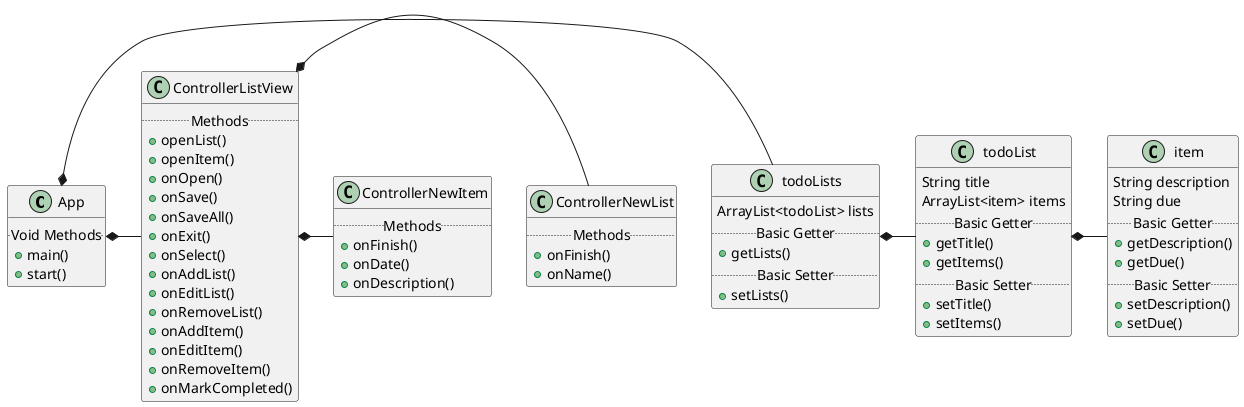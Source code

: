 @startuml

class App {
..Void Methods..
+ main()
+ start()
}

class todoLists {
ArrayList<todoList> lists
..Basic Getter..
+ getLists()
..Basic Setter..
+ setLists()
}

class todoList {
String title
ArrayList<item> items
..Basic Getter..
+ getTitle()
+ getItems()
..Basic Setter..
+ setTitle()
+ setItems()
}

class item {
String description
String due
..Basic Getter..
+ getDescription()
+ getDue()
..Basic Setter..
+ setDescription()
+ setDue()
}

class ControllerListView {
..Methods..
+ openList()
+ openItem()
+ onOpen()
+ onSave()
+ onSaveAll()
+ onExit()
+ onSelect()
+ onAddList()
+ onEditList()
+ onRemoveList()
+ onAddItem()
+ onEditItem()
+ onRemoveItem()
+ onMarkCompleted()
}

class ControllerNewList {
..Methods..
+ onFinish()
+ onName()
}

class ControllerNewItem {
..Methods..
+ onFinish()
+ onDate()
+ onDescription()
}

App *- todoLists
todoLists *- todoList
todoList *- item

App *- ControllerListView
ControllerListView *- ControllerNewList
ControllerListView *- ControllerNewItem

@enduml